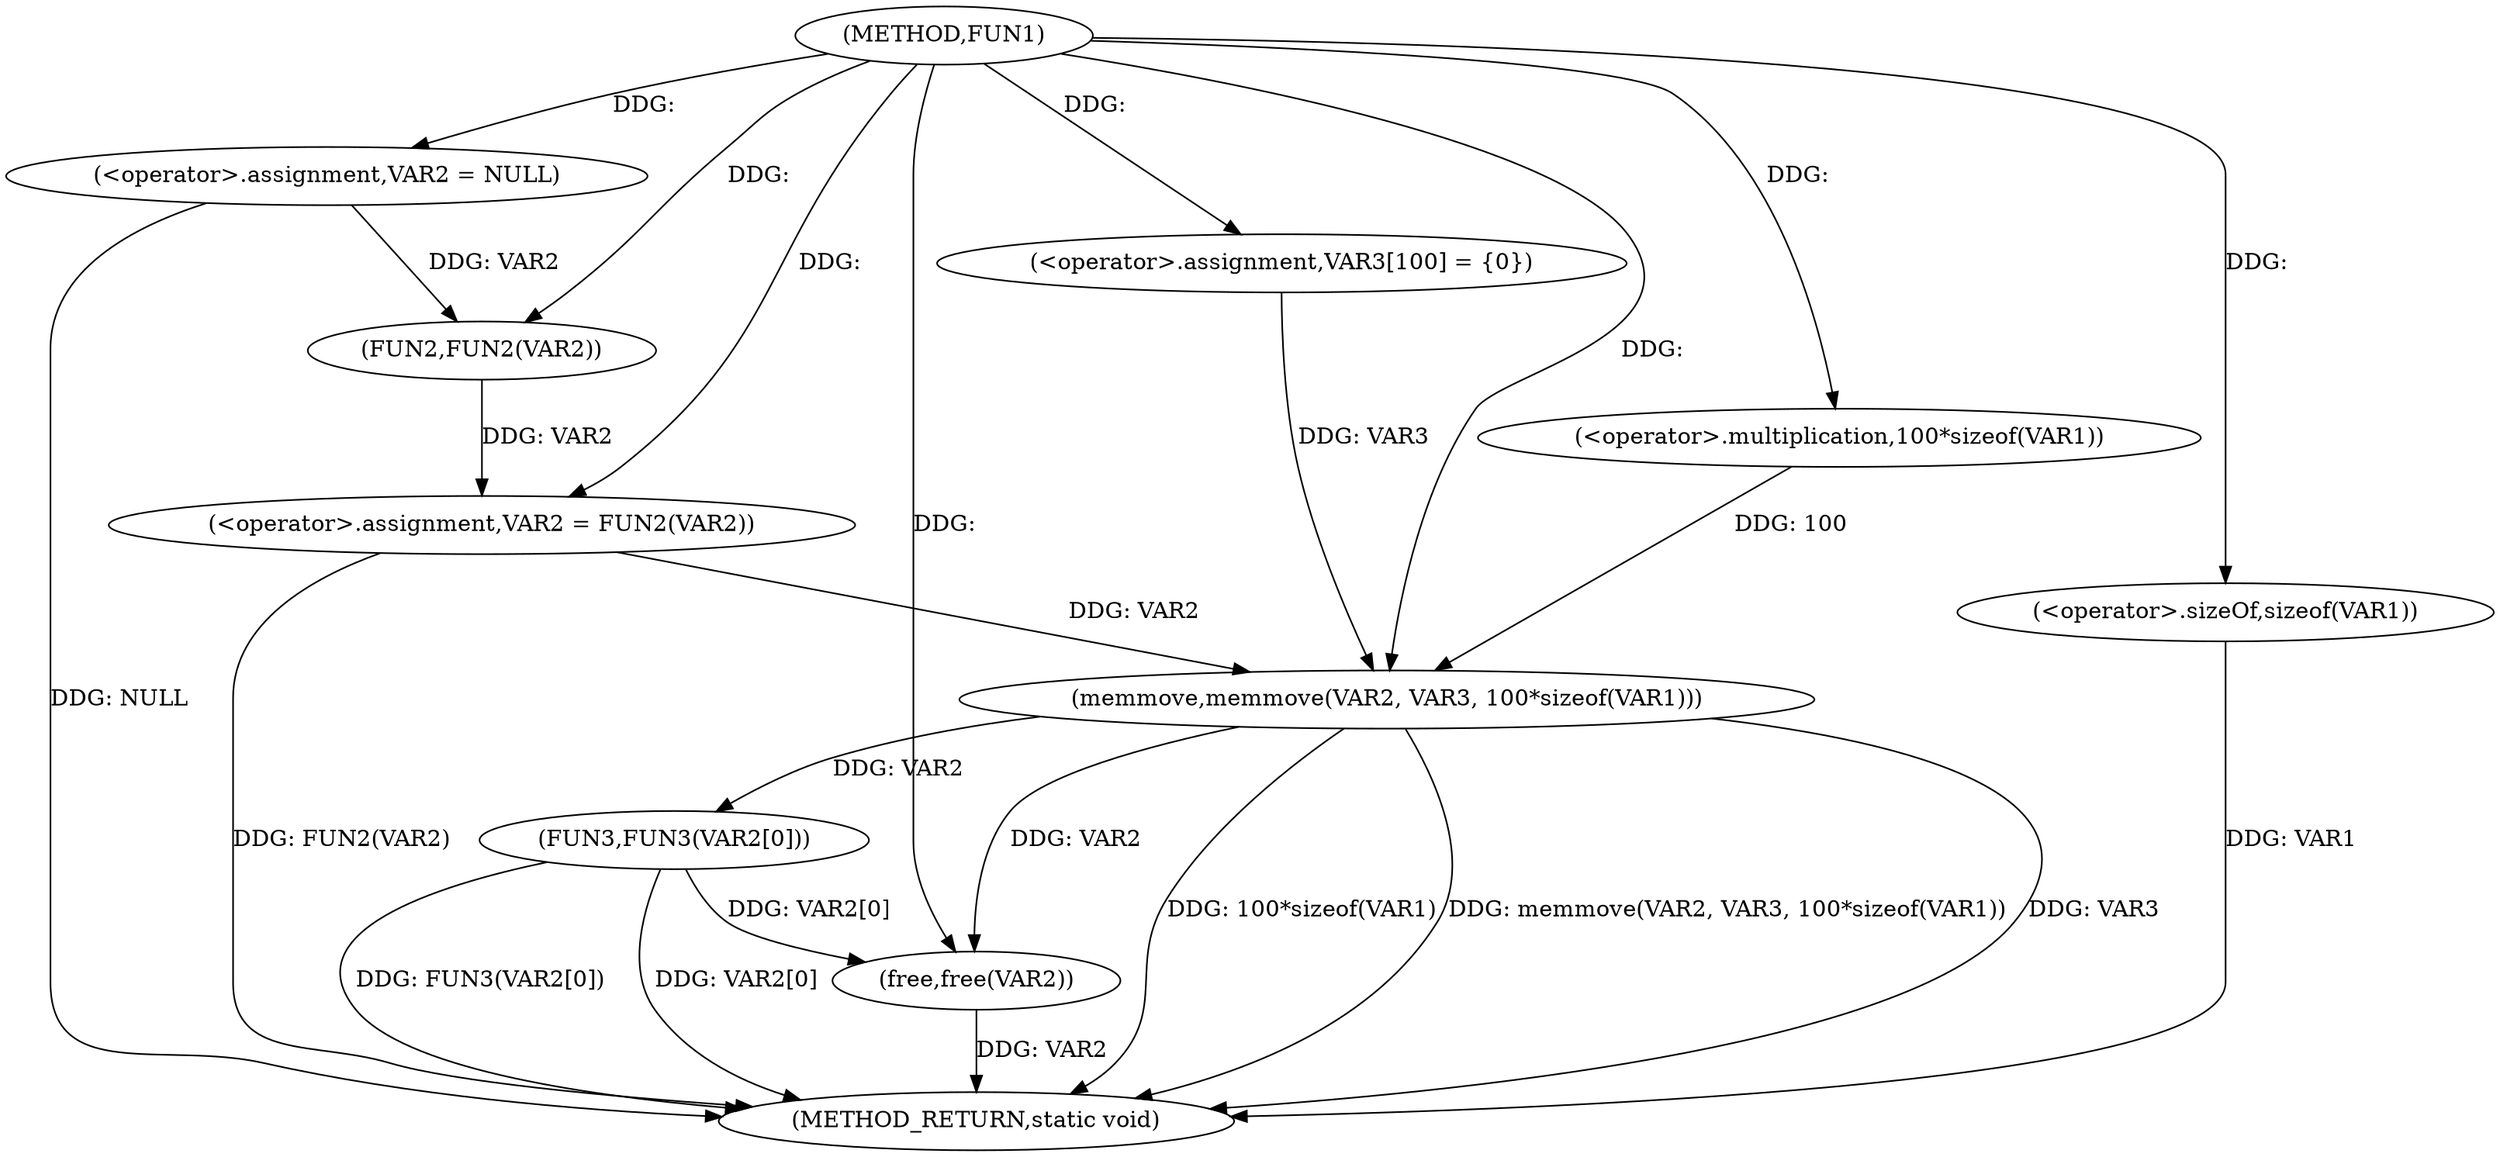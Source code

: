 digraph FUN1 {  
"1000100" [label = "(METHOD,FUN1)" ]
"1000127" [label = "(METHOD_RETURN,static void)" ]
"1000103" [label = "(<operator>.assignment,VAR2 = NULL)" ]
"1000106" [label = "(<operator>.assignment,VAR2 = FUN2(VAR2))" ]
"1000108" [label = "(FUN2,FUN2(VAR2))" ]
"1000112" [label = "(<operator>.assignment,VAR3[100] = {0})" ]
"1000114" [label = "(memmove,memmove(VAR2, VAR3, 100*sizeof(VAR1)))" ]
"1000117" [label = "(<operator>.multiplication,100*sizeof(VAR1))" ]
"1000119" [label = "(<operator>.sizeOf,sizeof(VAR1))" ]
"1000121" [label = "(FUN3,FUN3(VAR2[0]))" ]
"1000125" [label = "(free,free(VAR2))" ]
  "1000114" -> "1000127"  [ label = "DDG: 100*sizeof(VAR1)"] 
  "1000125" -> "1000127"  [ label = "DDG: VAR2"] 
  "1000106" -> "1000127"  [ label = "DDG: FUN2(VAR2)"] 
  "1000103" -> "1000127"  [ label = "DDG: NULL"] 
  "1000114" -> "1000127"  [ label = "DDG: memmove(VAR2, VAR3, 100*sizeof(VAR1))"] 
  "1000121" -> "1000127"  [ label = "DDG: FUN3(VAR2[0])"] 
  "1000119" -> "1000127"  [ label = "DDG: VAR1"] 
  "1000121" -> "1000127"  [ label = "DDG: VAR2[0]"] 
  "1000114" -> "1000127"  [ label = "DDG: VAR3"] 
  "1000100" -> "1000103"  [ label = "DDG: "] 
  "1000108" -> "1000106"  [ label = "DDG: VAR2"] 
  "1000100" -> "1000106"  [ label = "DDG: "] 
  "1000103" -> "1000108"  [ label = "DDG: VAR2"] 
  "1000100" -> "1000108"  [ label = "DDG: "] 
  "1000100" -> "1000112"  [ label = "DDG: "] 
  "1000106" -> "1000114"  [ label = "DDG: VAR2"] 
  "1000100" -> "1000114"  [ label = "DDG: "] 
  "1000112" -> "1000114"  [ label = "DDG: VAR3"] 
  "1000117" -> "1000114"  [ label = "DDG: 100"] 
  "1000100" -> "1000117"  [ label = "DDG: "] 
  "1000100" -> "1000119"  [ label = "DDG: "] 
  "1000114" -> "1000121"  [ label = "DDG: VAR2"] 
  "1000114" -> "1000125"  [ label = "DDG: VAR2"] 
  "1000121" -> "1000125"  [ label = "DDG: VAR2[0]"] 
  "1000100" -> "1000125"  [ label = "DDG: "] 
}
